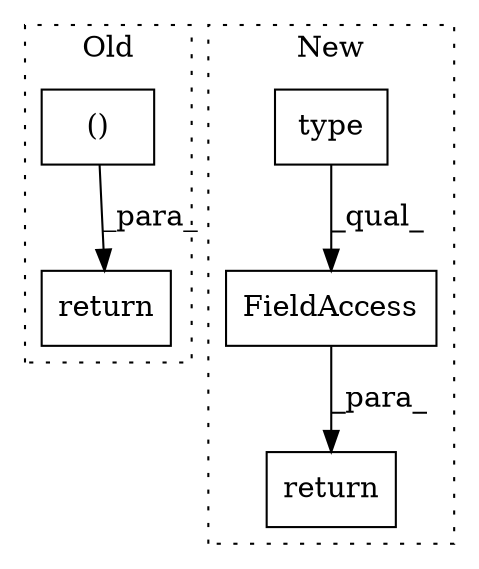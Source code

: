 digraph G {
subgraph cluster0 {
1 [label="()" a="106" s="2510" l="421" shape="box"];
4 [label="return" a="41" s="2498" l="12" shape="box"];
label = "Old";
style="dotted";
}
subgraph cluster1 {
2 [label="type" a="32" s="2946,2955" l="5,1" shape="box"];
3 [label="FieldAccess" a="22" s="2946" l="18" shape="box"];
5 [label="return" a="41" s="2939" l="7" shape="box"];
label = "New";
style="dotted";
}
1 -> 4 [label="_para_"];
2 -> 3 [label="_qual_"];
3 -> 5 [label="_para_"];
}